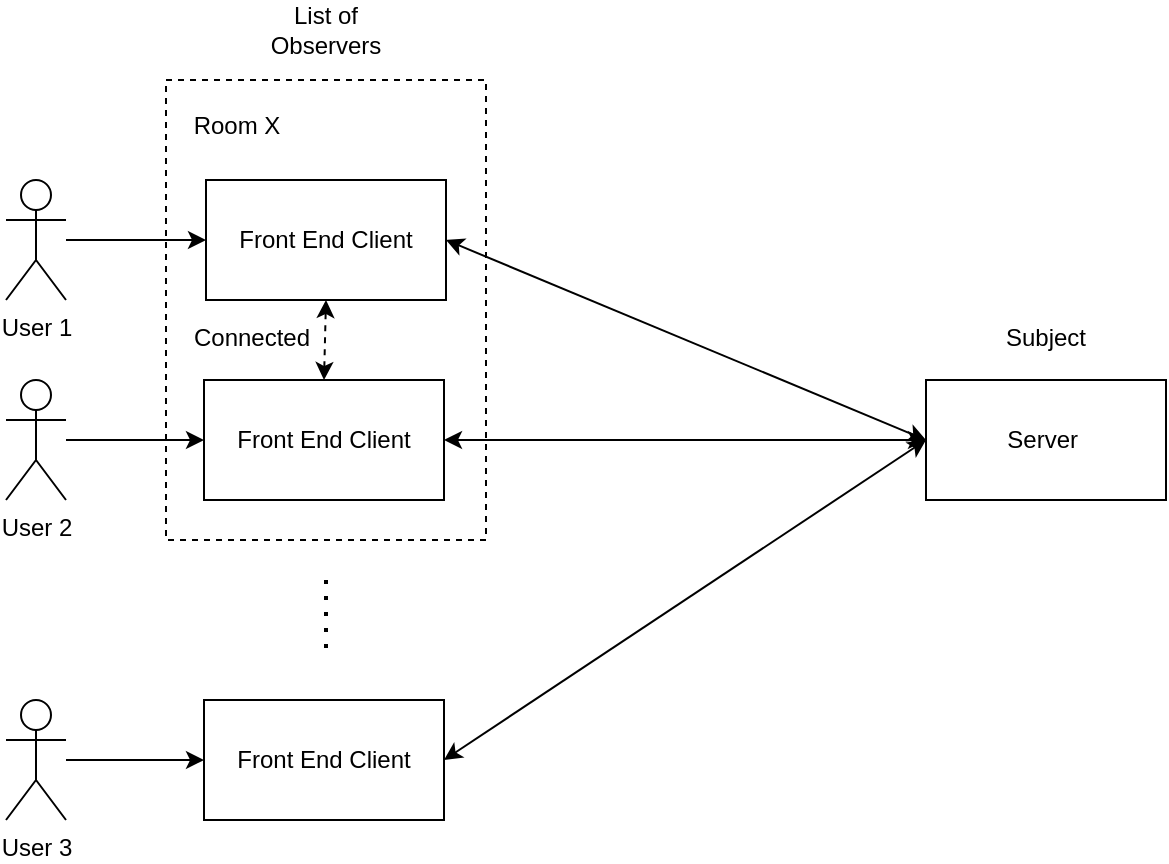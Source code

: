 <mxfile version="22.1.0" type="github">
  <diagram id="prtHgNgQTEPvFCAcTncT" name="Page-1">
    <mxGraphModel dx="955" dy="573" grid="1" gridSize="10" guides="1" tooltips="1" connect="1" arrows="1" fold="1" page="1" pageScale="1" pageWidth="827" pageHeight="1169" math="0" shadow="0">
      <root>
        <mxCell id="0" />
        <mxCell id="1" parent="0" />
        <mxCell id="X-Evy47AMK6jG20xHEA4-7" value="" style="rounded=0;whiteSpace=wrap;html=1;fillColor=none;dashed=1;" vertex="1" parent="1">
          <mxGeometry x="100" y="110" width="160" height="230" as="geometry" />
        </mxCell>
        <mxCell id="FpCzfQl2fHxvJrjXKiPh-1" value="Front End Client" style="rounded=0;whiteSpace=wrap;html=1;" parent="1" vertex="1">
          <mxGeometry x="120" y="160" width="120" height="60" as="geometry" />
        </mxCell>
        <mxCell id="FpCzfQl2fHxvJrjXKiPh-2" value="Front End Client" style="rounded=0;whiteSpace=wrap;html=1;" parent="1" vertex="1">
          <mxGeometry x="119" y="260" width="120" height="60" as="geometry" />
        </mxCell>
        <mxCell id="FpCzfQl2fHxvJrjXKiPh-5" value="" style="endArrow=none;dashed=1;html=1;dashPattern=1 3;strokeWidth=2;rounded=0;" parent="1" edge="1">
          <mxGeometry width="50" height="50" relative="1" as="geometry">
            <mxPoint x="180" y="360" as="sourcePoint" />
            <mxPoint x="180" y="400" as="targetPoint" />
          </mxGeometry>
        </mxCell>
        <mxCell id="FpCzfQl2fHxvJrjXKiPh-6" value="Front End Client" style="rounded=0;whiteSpace=wrap;html=1;" parent="1" vertex="1">
          <mxGeometry x="119" y="420" width="120" height="60" as="geometry" />
        </mxCell>
        <mxCell id="X-Evy47AMK6jG20xHEA4-1" value="Server&amp;nbsp;" style="rounded=0;whiteSpace=wrap;html=1;" vertex="1" parent="1">
          <mxGeometry x="480" y="260" width="120" height="60" as="geometry" />
        </mxCell>
        <mxCell id="X-Evy47AMK6jG20xHEA4-2" value="" style="endArrow=classic;startArrow=classic;html=1;rounded=0;exitX=1;exitY=0.5;exitDx=0;exitDy=0;entryX=0;entryY=0.5;entryDx=0;entryDy=0;" edge="1" parent="1" source="FpCzfQl2fHxvJrjXKiPh-1" target="X-Evy47AMK6jG20xHEA4-1">
          <mxGeometry width="50" height="50" relative="1" as="geometry">
            <mxPoint x="390" y="460" as="sourcePoint" />
            <mxPoint x="440" y="410" as="targetPoint" />
          </mxGeometry>
        </mxCell>
        <mxCell id="X-Evy47AMK6jG20xHEA4-3" value="" style="endArrow=classic;startArrow=classic;html=1;rounded=0;exitX=1;exitY=0.5;exitDx=0;exitDy=0;entryX=0;entryY=0.5;entryDx=0;entryDy=0;" edge="1" parent="1" source="FpCzfQl2fHxvJrjXKiPh-2" target="X-Evy47AMK6jG20xHEA4-1">
          <mxGeometry width="50" height="50" relative="1" as="geometry">
            <mxPoint x="250" y="200" as="sourcePoint" />
            <mxPoint x="490" y="300" as="targetPoint" />
          </mxGeometry>
        </mxCell>
        <mxCell id="X-Evy47AMK6jG20xHEA4-5" value="" style="endArrow=classic;startArrow=classic;html=1;rounded=0;exitX=1;exitY=0.5;exitDx=0;exitDy=0;entryX=0;entryY=0.5;entryDx=0;entryDy=0;" edge="1" parent="1" source="FpCzfQl2fHxvJrjXKiPh-6" target="X-Evy47AMK6jG20xHEA4-1">
          <mxGeometry width="50" height="50" relative="1" as="geometry">
            <mxPoint x="270" y="220" as="sourcePoint" />
            <mxPoint x="510" y="320" as="targetPoint" />
          </mxGeometry>
        </mxCell>
        <mxCell id="X-Evy47AMK6jG20xHEA4-8" value="Room X" style="text;html=1;align=center;verticalAlign=middle;resizable=0;points=[];autosize=1;strokeColor=none;fillColor=none;" vertex="1" parent="1">
          <mxGeometry x="100" y="118" width="70" height="30" as="geometry" />
        </mxCell>
        <mxCell id="X-Evy47AMK6jG20xHEA4-13" style="edgeStyle=orthogonalEdgeStyle;rounded=0;orthogonalLoop=1;jettySize=auto;html=1;entryX=0;entryY=0.5;entryDx=0;entryDy=0;" edge="1" parent="1" source="X-Evy47AMK6jG20xHEA4-9" target="FpCzfQl2fHxvJrjXKiPh-1">
          <mxGeometry relative="1" as="geometry" />
        </mxCell>
        <mxCell id="X-Evy47AMK6jG20xHEA4-9" value="User 1" style="shape=umlActor;verticalLabelPosition=bottom;verticalAlign=top;html=1;outlineConnect=0;" vertex="1" parent="1">
          <mxGeometry x="20" y="160" width="30" height="60" as="geometry" />
        </mxCell>
        <mxCell id="X-Evy47AMK6jG20xHEA4-14" style="edgeStyle=orthogonalEdgeStyle;rounded=0;orthogonalLoop=1;jettySize=auto;html=1;entryX=0;entryY=0.5;entryDx=0;entryDy=0;" edge="1" parent="1" source="X-Evy47AMK6jG20xHEA4-10" target="FpCzfQl2fHxvJrjXKiPh-2">
          <mxGeometry relative="1" as="geometry" />
        </mxCell>
        <mxCell id="X-Evy47AMK6jG20xHEA4-10" value="User 2" style="shape=umlActor;verticalLabelPosition=bottom;verticalAlign=top;html=1;outlineConnect=0;" vertex="1" parent="1">
          <mxGeometry x="20" y="260" width="30" height="60" as="geometry" />
        </mxCell>
        <mxCell id="X-Evy47AMK6jG20xHEA4-15" style="edgeStyle=orthogonalEdgeStyle;rounded=0;orthogonalLoop=1;jettySize=auto;html=1;" edge="1" parent="1" source="X-Evy47AMK6jG20xHEA4-12" target="FpCzfQl2fHxvJrjXKiPh-6">
          <mxGeometry relative="1" as="geometry" />
        </mxCell>
        <mxCell id="X-Evy47AMK6jG20xHEA4-12" value="User 3" style="shape=umlActor;verticalLabelPosition=bottom;verticalAlign=top;html=1;outlineConnect=0;" vertex="1" parent="1">
          <mxGeometry x="20" y="420" width="30" height="60" as="geometry" />
        </mxCell>
        <mxCell id="X-Evy47AMK6jG20xHEA4-16" value="" style="endArrow=classic;dashed=1;html=1;rounded=0;startArrow=classic;startFill=1;endFill=1;entryX=0.5;entryY=1;entryDx=0;entryDy=0;exitX=0.5;exitY=0;exitDx=0;exitDy=0;" edge="1" parent="1" source="FpCzfQl2fHxvJrjXKiPh-2" target="FpCzfQl2fHxvJrjXKiPh-1">
          <mxGeometry width="50" height="50" relative="1" as="geometry">
            <mxPoint x="390" y="400" as="sourcePoint" />
            <mxPoint x="440" y="350" as="targetPoint" />
          </mxGeometry>
        </mxCell>
        <mxCell id="X-Evy47AMK6jG20xHEA4-17" value="Connected" style="text;html=1;strokeColor=none;fillColor=none;align=center;verticalAlign=middle;whiteSpace=wrap;rounded=0;" vertex="1" parent="1">
          <mxGeometry x="113" y="224" width="60" height="30" as="geometry" />
        </mxCell>
        <mxCell id="X-Evy47AMK6jG20xHEA4-18" value="List of Observers" style="text;html=1;strokeColor=none;fillColor=none;align=center;verticalAlign=middle;whiteSpace=wrap;rounded=0;" vertex="1" parent="1">
          <mxGeometry x="150" y="70" width="60" height="30" as="geometry" />
        </mxCell>
        <mxCell id="X-Evy47AMK6jG20xHEA4-19" value="Subject" style="text;html=1;strokeColor=none;fillColor=none;align=center;verticalAlign=middle;whiteSpace=wrap;rounded=0;" vertex="1" parent="1">
          <mxGeometry x="510" y="224" width="60" height="30" as="geometry" />
        </mxCell>
      </root>
    </mxGraphModel>
  </diagram>
</mxfile>
